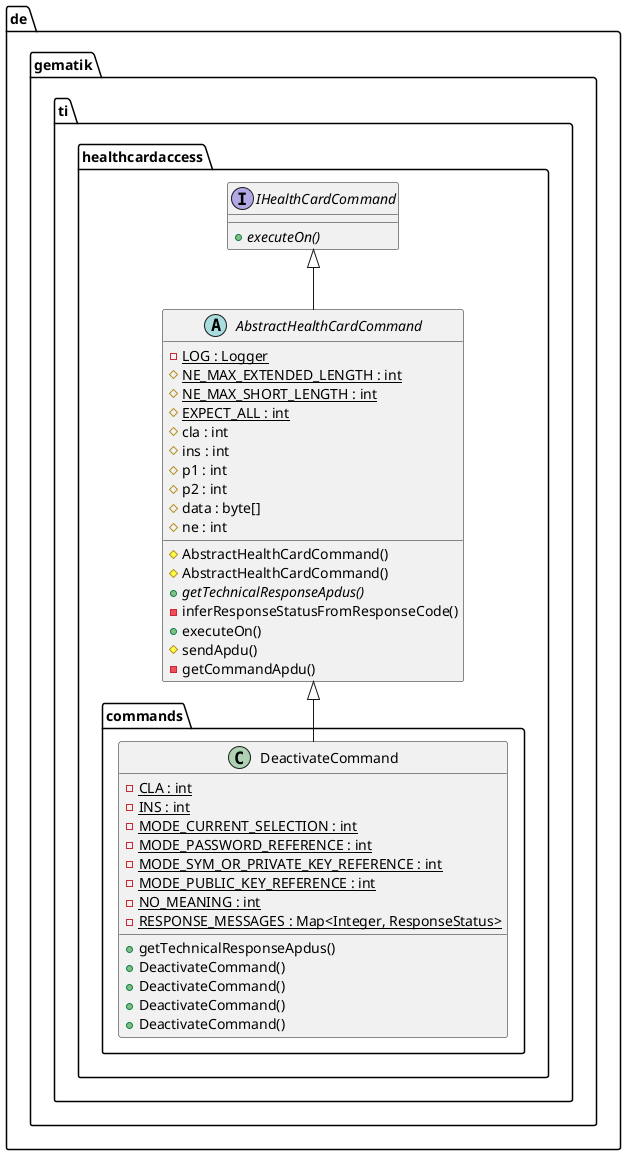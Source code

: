 @startuml

 package de.gematik.ti.healthcardaccess {
    interface IHealthCardCommand {
        {abstract} + executeOn()
    }
  }

 package de.gematik.ti.healthcardaccess {
    abstract class AbstractHealthCardCommand {
        {static} - LOG : Logger
        {static} # NE_MAX_EXTENDED_LENGTH : int
        {static} # NE_MAX_SHORT_LENGTH : int
        {static} # EXPECT_ALL : int
        # cla : int
        # ins : int
        # p1 : int
        # p2 : int
        # data : byte[]
        # ne : int
        # AbstractHealthCardCommand()
        # AbstractHealthCardCommand()
        {abstract} + getTechnicalResponseApdus()
        - inferResponseStatusFromResponseCode()
        + executeOn()
        # sendApdu()
        - getCommandApdu()
    }
  }

  package de.gematik.ti.healthcardaccess {
    package de.gematik.ti.healthcardaccess.commands {
      class DeactivateCommand {
          {static} - CLA : int
          {static} - INS : int
          {static} - MODE_CURRENT_SELECTION : int
          {static} - MODE_PASSWORD_REFERENCE : int
          {static} - MODE_SYM_OR_PRIVATE_KEY_REFERENCE : int
          {static} - MODE_PUBLIC_KEY_REFERENCE : int
          {static} - NO_MEANING : int
          {static} - RESPONSE_MESSAGES : Map<Integer, ResponseStatus>
          + getTechnicalResponseApdus()
          + DeactivateCommand()
          + DeactivateCommand()
          + DeactivateCommand()
          + DeactivateCommand()
      }
    }
  }

  AbstractHealthCardCommand -up-|> IHealthCardCommand
  DeactivateCommand -up-|> AbstractHealthCardCommand

@enduml